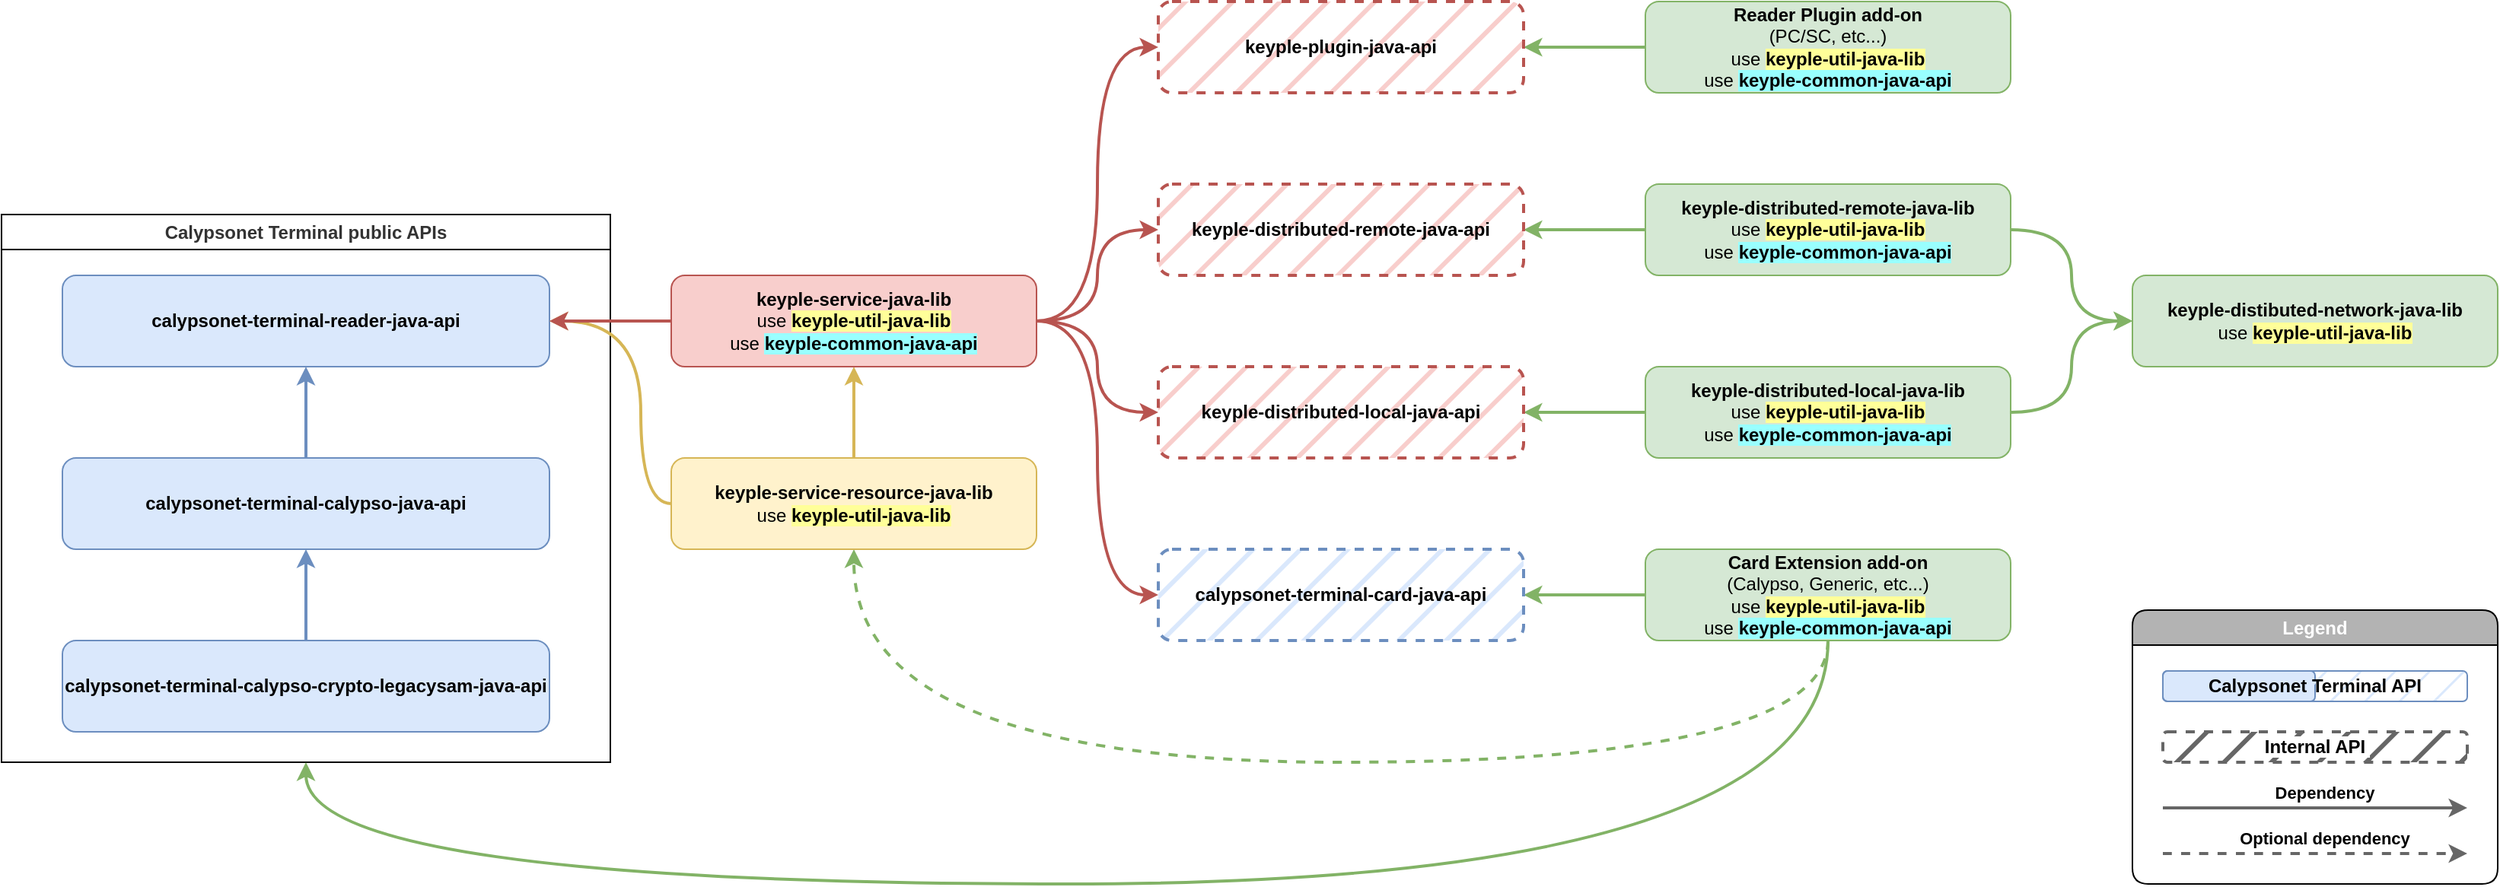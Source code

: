 <mxfile version="20.7.4" type="device"><diagram id="ugRn2NZ_iOeZW2UWXEU1" name="Page-1"><mxGraphModel dx="1038" dy="608" grid="1" gridSize="10" guides="1" tooltips="1" connect="1" arrows="1" fold="1" page="1" pageScale="1" pageWidth="1654" pageHeight="1169" math="0" shadow="0"><root><mxCell id="0"/><mxCell id="1" parent="0"/><mxCell id="V6izYeQOWG8l3TrPsfdA-32" value="Calypsonet Terminal public APIs" style="swimlane;whiteSpace=wrap;html=1;fillColor=none;fontColor=#333333;strokeColor=#000000;fillStyle=auto;swimlaneFillColor=none;" vertex="1" parent="1"><mxGeometry y="240" width="400" height="360" as="geometry"><mxRectangle y="160" width="160" height="30" as="alternateBounds"/></mxGeometry></mxCell><mxCell id="V6izYeQOWG8l3TrPsfdA-34" style="edgeStyle=orthogonalEdgeStyle;rounded=0;orthogonalLoop=1;jettySize=auto;html=1;exitX=0;exitY=0.5;exitDx=0;exitDy=0;entryX=1;entryY=0.5;entryDx=0;entryDy=0;fillColor=#dae8fc;strokeColor=#6c8ebf;strokeWidth=2;" edge="1" parent="V6izYeQOWG8l3TrPsfdA-32" source="V6izYeQOWG8l3TrPsfdA-36"><mxGeometry relative="1" as="geometry"><mxPoint x="293" y="150" as="targetPoint"/></mxGeometry></mxCell><mxCell id="V6izYeQOWG8l3TrPsfdA-35" style="edgeStyle=orthogonalEdgeStyle;orthogonalLoop=1;jettySize=auto;html=1;entryX=1;entryY=0.5;entryDx=0;entryDy=0;exitX=0.5;exitY=0;exitDx=0;exitDy=0;curved=1;fillColor=#dae8fc;strokeColor=#6c8ebf;strokeWidth=2;" edge="1" parent="V6izYeQOWG8l3TrPsfdA-32" source="V6izYeQOWG8l3TrPsfdA-36"><mxGeometry relative="1" as="geometry"><mxPoint x="136" y="70" as="targetPoint"/></mxGeometry></mxCell><mxCell id="V6izYeQOWG8l3TrPsfdA-37" style="edgeStyle=orthogonalEdgeStyle;orthogonalLoop=1;jettySize=auto;html=1;entryX=0.75;entryY=1;entryDx=0;entryDy=0;curved=1;fillColor=#dae8fc;strokeColor=#6c8ebf;strokeWidth=2;" edge="1" parent="V6izYeQOWG8l3TrPsfdA-32" source="V6izYeQOWG8l3TrPsfdA-38"><mxGeometry relative="1" as="geometry"><mxPoint x="106" y="100" as="targetPoint"/></mxGeometry></mxCell><mxCell id="V6izYeQOWG8l3TrPsfdA-2" value="calypsonet-terminal-reader-java-api" style="rounded=1;whiteSpace=wrap;html=1;fillColor=#dae8fc;strokeColor=#6c8ebf;fontStyle=1" vertex="1" parent="V6izYeQOWG8l3TrPsfdA-32"><mxGeometry x="40" y="40" width="320" height="60" as="geometry"/></mxCell><mxCell id="V6izYeQOWG8l3TrPsfdA-55" style="edgeStyle=orthogonalEdgeStyle;curved=1;orthogonalLoop=1;jettySize=auto;html=1;exitX=0.5;exitY=0;exitDx=0;exitDy=0;entryX=0.5;entryY=1;entryDx=0;entryDy=0;strokeWidth=2;fillColor=#dae8fc;strokeColor=#6c8ebf;" edge="1" parent="V6izYeQOWG8l3TrPsfdA-32" source="V6izYeQOWG8l3TrPsfdA-7" target="V6izYeQOWG8l3TrPsfdA-2"><mxGeometry relative="1" as="geometry"/></mxCell><mxCell id="V6izYeQOWG8l3TrPsfdA-7" value="calypsonet-terminal-calypso-java-api" style="rounded=1;whiteSpace=wrap;html=1;fillColor=#dae8fc;strokeColor=#6c8ebf;fontStyle=1" vertex="1" parent="V6izYeQOWG8l3TrPsfdA-32"><mxGeometry x="40" y="160" width="320" height="60" as="geometry"/></mxCell><mxCell id="V6izYeQOWG8l3TrPsfdA-56" style="edgeStyle=orthogonalEdgeStyle;curved=1;orthogonalLoop=1;jettySize=auto;html=1;exitX=0.5;exitY=0;exitDx=0;exitDy=0;entryX=0.5;entryY=1;entryDx=0;entryDy=0;strokeWidth=2;fillColor=#dae8fc;strokeColor=#6c8ebf;" edge="1" parent="V6izYeQOWG8l3TrPsfdA-32" source="V6izYeQOWG8l3TrPsfdA-5" target="V6izYeQOWG8l3TrPsfdA-7"><mxGeometry relative="1" as="geometry"/></mxCell><mxCell id="V6izYeQOWG8l3TrPsfdA-5" value="calypsonet-terminal-calypso-crypto-legacysam-java-api" style="rounded=1;whiteSpace=wrap;html=1;fillColor=#dae8fc;strokeColor=#6c8ebf;fontStyle=1" vertex="1" parent="V6izYeQOWG8l3TrPsfdA-32"><mxGeometry x="40" y="280" width="320" height="60" as="geometry"/></mxCell><mxCell id="V6izYeQOWG8l3TrPsfdA-48" style="edgeStyle=orthogonalEdgeStyle;curved=1;orthogonalLoop=1;jettySize=auto;html=1;exitX=0;exitY=0.5;exitDx=0;exitDy=0;entryX=1;entryY=0.5;entryDx=0;entryDy=0;strokeWidth=2;fillColor=#d5e8d4;strokeColor=#82b366;" edge="1" parent="1" source="V6izYeQOWG8l3TrPsfdA-14" target="V6izYeQOWG8l3TrPsfdA-12"><mxGeometry relative="1" as="geometry"/></mxCell><mxCell id="V6izYeQOWG8l3TrPsfdA-14" value="&lt;b&gt;Reader Plugin add-on&lt;/b&gt;&lt;br&gt;(PC/SC, etc...)&lt;br&gt;use &lt;b style=&quot;background-color: rgb(255, 255, 153);&quot;&gt;keyple-util-java-lib&lt;/b&gt;&lt;br&gt;use &lt;b style=&quot;background-color: rgb(153, 255, 255);&quot;&gt;keyple-common-java-api&lt;/b&gt;" style="rounded=1;whiteSpace=wrap;html=1;fillColor=#d5e8d4;strokeColor=#82b366;fontStyle=0" vertex="1" parent="1"><mxGeometry x="1080" y="100" width="240" height="60" as="geometry"/></mxCell><mxCell id="V6izYeQOWG8l3TrPsfdA-65" style="edgeStyle=orthogonalEdgeStyle;curved=1;orthogonalLoop=1;jettySize=auto;html=1;exitX=0;exitY=0.5;exitDx=0;exitDy=0;entryX=1;entryY=0.5;entryDx=0;entryDy=0;strokeWidth=2;fillColor=#d5e8d4;strokeColor=#82b366;" edge="1" parent="1" source="V6izYeQOWG8l3TrPsfdA-30" target="V6izYeQOWG8l3TrPsfdA-10"><mxGeometry relative="1" as="geometry"/></mxCell><mxCell id="V6izYeQOWG8l3TrPsfdA-66" style="edgeStyle=orthogonalEdgeStyle;curved=1;orthogonalLoop=1;jettySize=auto;html=1;exitX=0.5;exitY=1;exitDx=0;exitDy=0;entryX=0.5;entryY=1;entryDx=0;entryDy=0;strokeWidth=2;fillColor=#d5e8d4;strokeColor=#82b366;dashed=1;" edge="1" parent="1" source="V6izYeQOWG8l3TrPsfdA-30" target="V6izYeQOWG8l3TrPsfdA-29"><mxGeometry relative="1" as="geometry"><Array as="points"><mxPoint x="1200" y="600"/><mxPoint x="560" y="600"/></Array></mxGeometry></mxCell><mxCell id="V6izYeQOWG8l3TrPsfdA-67" style="edgeStyle=orthogonalEdgeStyle;curved=1;orthogonalLoop=1;jettySize=auto;html=1;exitX=0.5;exitY=1;exitDx=0;exitDy=0;entryX=0.5;entryY=1;entryDx=0;entryDy=0;strokeWidth=2;fillColor=#d5e8d4;strokeColor=#82b366;" edge="1" parent="1" source="V6izYeQOWG8l3TrPsfdA-30" target="V6izYeQOWG8l3TrPsfdA-32"><mxGeometry relative="1" as="geometry"><Array as="points"><mxPoint x="1200" y="680"/><mxPoint x="200" y="680"/></Array></mxGeometry></mxCell><mxCell id="V6izYeQOWG8l3TrPsfdA-30" value="&lt;b&gt;Card Extension add-on&lt;/b&gt;&lt;br&gt;(Calypso, Generic, etc...)&lt;br&gt;use &lt;b style=&quot;background-color: rgb(255, 255, 153);&quot;&gt;keyple-util-java-lib&lt;/b&gt;&lt;br&gt;use &lt;b style=&quot;background-color: rgb(153, 255, 255);&quot;&gt;keyple-common-java-api&lt;/b&gt;" style="rounded=1;whiteSpace=wrap;html=1;fillColor=#d5e8d4;strokeColor=#82b366;fontStyle=0" vertex="1" parent="1"><mxGeometry x="1080" y="460" width="240" height="60" as="geometry"/></mxCell><mxCell id="V6izYeQOWG8l3TrPsfdA-40" style="edgeStyle=orthogonalEdgeStyle;orthogonalLoop=1;jettySize=auto;html=1;exitX=0.5;exitY=0;exitDx=0;exitDy=0;entryX=0.5;entryY=1;entryDx=0;entryDy=0;strokeWidth=2;fillColor=#fff2cc;strokeColor=#d6b656;curved=1;" edge="1" parent="1" source="V6izYeQOWG8l3TrPsfdA-29" target="V6izYeQOWG8l3TrPsfdA-28"><mxGeometry relative="1" as="geometry"/></mxCell><mxCell id="V6izYeQOWG8l3TrPsfdA-59" style="edgeStyle=orthogonalEdgeStyle;curved=1;orthogonalLoop=1;jettySize=auto;html=1;exitX=0;exitY=0.5;exitDx=0;exitDy=0;entryX=1;entryY=0.5;entryDx=0;entryDy=0;strokeWidth=2;fillColor=#fff2cc;strokeColor=#d6b656;" edge="1" parent="1" source="V6izYeQOWG8l3TrPsfdA-29" target="V6izYeQOWG8l3TrPsfdA-2"><mxGeometry relative="1" as="geometry"><Array as="points"><mxPoint x="420" y="430"/><mxPoint x="420" y="310"/></Array></mxGeometry></mxCell><mxCell id="V6izYeQOWG8l3TrPsfdA-29" value="&lt;b&gt;keyple-service-resource-java-lib&lt;/b&gt;&lt;br&gt;use &lt;b style=&quot;background-color: rgb(255, 255, 153);&quot;&gt;keyple-util-java-lib&lt;/b&gt;" style="rounded=1;whiteSpace=wrap;html=1;fillColor=#fff2cc;strokeColor=#d6b656;fontStyle=0;" vertex="1" parent="1"><mxGeometry x="440" y="400" width="240" height="60" as="geometry"/></mxCell><mxCell id="V6izYeQOWG8l3TrPsfdA-39" style="edgeStyle=orthogonalEdgeStyle;orthogonalLoop=1;jettySize=auto;html=1;exitX=0;exitY=0.5;exitDx=0;exitDy=0;entryX=1;entryY=0.5;entryDx=0;entryDy=0;fillColor=#f8cecc;strokeColor=#b85450;strokeWidth=2;curved=1;" edge="1" parent="1" source="V6izYeQOWG8l3TrPsfdA-28" target="V6izYeQOWG8l3TrPsfdA-2"><mxGeometry relative="1" as="geometry"/></mxCell><mxCell id="V6izYeQOWG8l3TrPsfdA-44" style="edgeStyle=orthogonalEdgeStyle;curved=1;orthogonalLoop=1;jettySize=auto;html=1;exitX=1;exitY=0.5;exitDx=0;exitDy=0;entryX=0;entryY=0.5;entryDx=0;entryDy=0;strokeWidth=2;fillColor=#f8cecc;strokeColor=#b85450;" edge="1" parent="1" source="V6izYeQOWG8l3TrPsfdA-28" target="V6izYeQOWG8l3TrPsfdA-12"><mxGeometry relative="1" as="geometry"/></mxCell><mxCell id="V6izYeQOWG8l3TrPsfdA-45" style="edgeStyle=orthogonalEdgeStyle;curved=1;orthogonalLoop=1;jettySize=auto;html=1;exitX=1;exitY=0.5;exitDx=0;exitDy=0;entryX=0;entryY=0.5;entryDx=0;entryDy=0;strokeWidth=2;fillColor=#f8cecc;strokeColor=#b85450;" edge="1" parent="1" source="V6izYeQOWG8l3TrPsfdA-28" target="V6izYeQOWG8l3TrPsfdA-15"><mxGeometry relative="1" as="geometry"/></mxCell><mxCell id="V6izYeQOWG8l3TrPsfdA-46" style="edgeStyle=orthogonalEdgeStyle;curved=1;orthogonalLoop=1;jettySize=auto;html=1;exitX=1;exitY=0.5;exitDx=0;exitDy=0;entryX=0;entryY=0.5;entryDx=0;entryDy=0;strokeWidth=2;fillColor=#f8cecc;strokeColor=#b85450;" edge="1" parent="1" source="V6izYeQOWG8l3TrPsfdA-28" target="V6izYeQOWG8l3TrPsfdA-16"><mxGeometry relative="1" as="geometry"/></mxCell><mxCell id="V6izYeQOWG8l3TrPsfdA-47" style="edgeStyle=orthogonalEdgeStyle;curved=1;orthogonalLoop=1;jettySize=auto;html=1;exitX=1;exitY=0.5;exitDx=0;exitDy=0;entryX=0;entryY=0.5;entryDx=0;entryDy=0;strokeWidth=2;fillColor=#f8cecc;strokeColor=#b85450;" edge="1" parent="1" source="V6izYeQOWG8l3TrPsfdA-28" target="V6izYeQOWG8l3TrPsfdA-10"><mxGeometry relative="1" as="geometry"/></mxCell><mxCell id="V6izYeQOWG8l3TrPsfdA-28" value="&lt;b&gt;keyple-service-java-lib&lt;/b&gt;&lt;br&gt;use &lt;b style=&quot;background-color: rgb(255, 255, 153);&quot;&gt;keyple-util-java-lib&lt;/b&gt;&lt;br&gt;use &lt;b style=&quot;background-color: rgb(153, 255, 255);&quot;&gt;keyple-common-java-api&lt;/b&gt;" style="rounded=1;whiteSpace=wrap;html=1;fillColor=#f8cecc;strokeColor=#b85450;fontStyle=0" vertex="1" parent="1"><mxGeometry x="440" y="280" width="240" height="60" as="geometry"/></mxCell><mxCell id="V6izYeQOWG8l3TrPsfdA-27" value="&lt;b&gt;keyple-distibuted-network-java-lib&lt;/b&gt;&lt;br&gt;use &lt;b style=&quot;background-color: rgb(255, 255, 153);&quot;&gt;keyple-util-java-lib&lt;/b&gt;" style="rounded=1;whiteSpace=wrap;html=1;fillColor=#d5e8d4;strokeColor=#82b366;fontStyle=0" vertex="1" parent="1"><mxGeometry x="1400" y="280" width="240" height="60" as="geometry"/></mxCell><mxCell id="V6izYeQOWG8l3TrPsfdA-50" style="edgeStyle=orthogonalEdgeStyle;curved=1;orthogonalLoop=1;jettySize=auto;html=1;exitX=0;exitY=0.5;exitDx=0;exitDy=0;entryX=1;entryY=0.5;entryDx=0;entryDy=0;strokeWidth=2;fillColor=#d5e8d4;strokeColor=#82b366;" edge="1" parent="1" source="V6izYeQOWG8l3TrPsfdA-26" target="V6izYeQOWG8l3TrPsfdA-16"><mxGeometry relative="1" as="geometry"/></mxCell><mxCell id="V6izYeQOWG8l3TrPsfdA-52" style="edgeStyle=orthogonalEdgeStyle;curved=1;orthogonalLoop=1;jettySize=auto;html=1;exitX=1;exitY=0.5;exitDx=0;exitDy=0;entryX=0;entryY=0.5;entryDx=0;entryDy=0;strokeWidth=2;fillColor=#d5e8d4;strokeColor=#82b366;" edge="1" parent="1" source="V6izYeQOWG8l3TrPsfdA-26" target="V6izYeQOWG8l3TrPsfdA-27"><mxGeometry relative="1" as="geometry"/></mxCell><mxCell id="V6izYeQOWG8l3TrPsfdA-26" value="&lt;b&gt;keyple-distributed-local-java-lib&lt;/b&gt;&lt;br&gt;use &lt;b style=&quot;background-color: rgb(255, 255, 153);&quot;&gt;keyple-util-java-lib&lt;/b&gt;&lt;br&gt;use &lt;b style=&quot;background-color: rgb(153, 255, 255);&quot;&gt;keyple-common-java-api&lt;/b&gt;" style="rounded=1;whiteSpace=wrap;html=1;fillColor=#d5e8d4;strokeColor=#82b366;fontStyle=0" vertex="1" parent="1"><mxGeometry x="1080" y="340" width="240" height="60" as="geometry"/></mxCell><mxCell id="V6izYeQOWG8l3TrPsfdA-49" style="edgeStyle=orthogonalEdgeStyle;curved=1;orthogonalLoop=1;jettySize=auto;html=1;exitX=0;exitY=0.5;exitDx=0;exitDy=0;entryX=1;entryY=0.5;entryDx=0;entryDy=0;strokeWidth=2;fillColor=#d5e8d4;strokeColor=#82b366;" edge="1" parent="1" source="V6izYeQOWG8l3TrPsfdA-25" target="V6izYeQOWG8l3TrPsfdA-15"><mxGeometry relative="1" as="geometry"/></mxCell><mxCell id="V6izYeQOWG8l3TrPsfdA-51" style="edgeStyle=orthogonalEdgeStyle;curved=1;orthogonalLoop=1;jettySize=auto;html=1;exitX=1;exitY=0.5;exitDx=0;exitDy=0;entryX=0;entryY=0.5;entryDx=0;entryDy=0;strokeWidth=2;fillColor=#d5e8d4;strokeColor=#82b366;" edge="1" parent="1" source="V6izYeQOWG8l3TrPsfdA-25" target="V6izYeQOWG8l3TrPsfdA-27"><mxGeometry relative="1" as="geometry"/></mxCell><mxCell id="V6izYeQOWG8l3TrPsfdA-25" value="&lt;b&gt;keyple-distributed-remote-java-lib&lt;/b&gt;&lt;br&gt;use &lt;b style=&quot;background-color: rgb(255, 255, 153);&quot;&gt;keyple-util-java-lib&lt;/b&gt;&lt;br&gt;use &lt;b style=&quot;background-color: rgb(153, 255, 255);&quot;&gt;keyple-common-java-api&lt;/b&gt;" style="rounded=1;whiteSpace=wrap;html=1;fillColor=#d5e8d4;strokeColor=#82b366;fontStyle=0" vertex="1" parent="1"><mxGeometry x="1080" y="220" width="240" height="60" as="geometry"/></mxCell><mxCell id="V6izYeQOWG8l3TrPsfdA-10" value="calypsonet-terminal-card-java-api" style="rounded=1;whiteSpace=wrap;html=1;fillColor=#dae8fc;strokeColor=#6c8ebf;fontStyle=1;dashed=1;fillStyle=hatch;gradientColor=none;strokeWidth=2;" vertex="1" parent="1"><mxGeometry x="760" y="460" width="240" height="60" as="geometry"/></mxCell><mxCell id="V6izYeQOWG8l3TrPsfdA-12" value="keyple-plugin-java-api" style="rounded=1;whiteSpace=wrap;html=1;fillColor=#f8cecc;strokeColor=#b85450;fontStyle=1;dashed=1;fillStyle=hatch;glass=0;shadow=0;perimeterSpacing=0;strokeWidth=2;" vertex="1" parent="1"><mxGeometry x="760" y="100" width="240" height="60" as="geometry"/></mxCell><mxCell id="V6izYeQOWG8l3TrPsfdA-15" value="keyple-distributed-remote-java-api" style="rounded=1;whiteSpace=wrap;html=1;fillColor=#f8cecc;strokeColor=#b85450;fontStyle=1;dashed=1;strokeWidth=2;fillStyle=hatch;" vertex="1" parent="1"><mxGeometry x="760" y="220" width="240" height="60" as="geometry"/></mxCell><mxCell id="V6izYeQOWG8l3TrPsfdA-16" value="keyple-distributed-local-java-api" style="rounded=1;whiteSpace=wrap;html=1;fillColor=#f8cecc;strokeColor=#b85450;fontStyle=1;dashed=1;strokeWidth=2;fillStyle=hatch;" vertex="1" parent="1"><mxGeometry x="760" y="340" width="240" height="60" as="geometry"/></mxCell><mxCell id="V6izYeQOWG8l3TrPsfdA-68" value="Legend" style="swimlane;whiteSpace=wrap;html=1;shadow=0;glass=0;labelBackgroundColor=#B3B3B3;fillStyle=auto;strokeWidth=1;fillColor=#B3B3B3;gradientColor=none;rounded=1;swimlaneFillColor=none;swimlaneLine=1;fontColor=#FFFFFF;" vertex="1" parent="1"><mxGeometry x="1400" y="500" width="240" height="180" as="geometry"><mxRectangle x="40" y="680" width="80" height="30" as="alternateBounds"/></mxGeometry></mxCell><mxCell id="V6izYeQOWG8l3TrPsfdA-78" value="" style="rounded=1;whiteSpace=wrap;html=1;fillColor=#dae8fc;strokeColor=#6c8ebf;fontStyle=1" vertex="1" parent="V6izYeQOWG8l3TrPsfdA-68"><mxGeometry x="20" y="40" width="100" height="20" as="geometry"/></mxCell><mxCell id="V6izYeQOWG8l3TrPsfdA-79" value="Calypsonet Terminal API" style="rounded=1;whiteSpace=wrap;html=1;fillColor=#dae8fc;strokeColor=#6c8ebf;fontStyle=1;strokeWidth=1;fillStyle=hatch;" vertex="1" parent="V6izYeQOWG8l3TrPsfdA-68"><mxGeometry x="20" y="40" width="200" height="20" as="geometry"/></mxCell><mxCell id="V6izYeQOWG8l3TrPsfdA-80" value="" style="endArrow=classic;html=1;strokeWidth=2;curved=1;strokeColor=#666666;" edge="1" parent="V6izYeQOWG8l3TrPsfdA-68"><mxGeometry width="50" height="50" relative="1" as="geometry"><mxPoint x="20" y="130" as="sourcePoint"/><mxPoint x="220" y="130" as="targetPoint"/></mxGeometry></mxCell><mxCell id="V6izYeQOWG8l3TrPsfdA-81" value="&amp;nbsp;Dependency&amp;nbsp;" style="edgeLabel;html=1;align=center;verticalAlign=middle;resizable=0;points=[];fontStyle=1" vertex="1" connectable="0" parent="V6izYeQOWG8l3TrPsfdA-80"><mxGeometry x="-0.095" y="1" relative="1" as="geometry"><mxPoint x="15" y="-9" as="offset"/></mxGeometry></mxCell><mxCell id="V6izYeQOWG8l3TrPsfdA-82" value="" style="endArrow=classic;html=1;strokeWidth=2;curved=1;dashed=1;strokeColor=#666666;" edge="1" parent="V6izYeQOWG8l3TrPsfdA-68"><mxGeometry width="50" height="50" relative="1" as="geometry"><mxPoint x="20" y="160" as="sourcePoint"/><mxPoint x="220" y="160" as="targetPoint"/></mxGeometry></mxCell><mxCell id="V6izYeQOWG8l3TrPsfdA-83" value="&amp;nbsp;Optional dependency&amp;nbsp;" style="edgeLabel;html=1;align=center;verticalAlign=middle;resizable=0;points=[];fontStyle=1" vertex="1" connectable="0" parent="V6izYeQOWG8l3TrPsfdA-82"><mxGeometry x="-0.095" y="1" relative="1" as="geometry"><mxPoint x="15" y="-9" as="offset"/></mxGeometry></mxCell><mxCell id="V6izYeQOWG8l3TrPsfdA-84" value="&lt;span style=&quot;background-color: rgb(255, 255, 255);&quot;&gt;&amp;nbsp;Internal API&amp;nbsp;&lt;/span&gt;" style="rounded=1;whiteSpace=wrap;html=1;fillColor=#666666;strokeColor=#666666;fontStyle=1;dashed=1;strokeWidth=2;fillStyle=hatch;" vertex="1" parent="V6izYeQOWG8l3TrPsfdA-68"><mxGeometry x="20" y="80" width="200" height="20" as="geometry"/></mxCell></root></mxGraphModel></diagram></mxfile>
